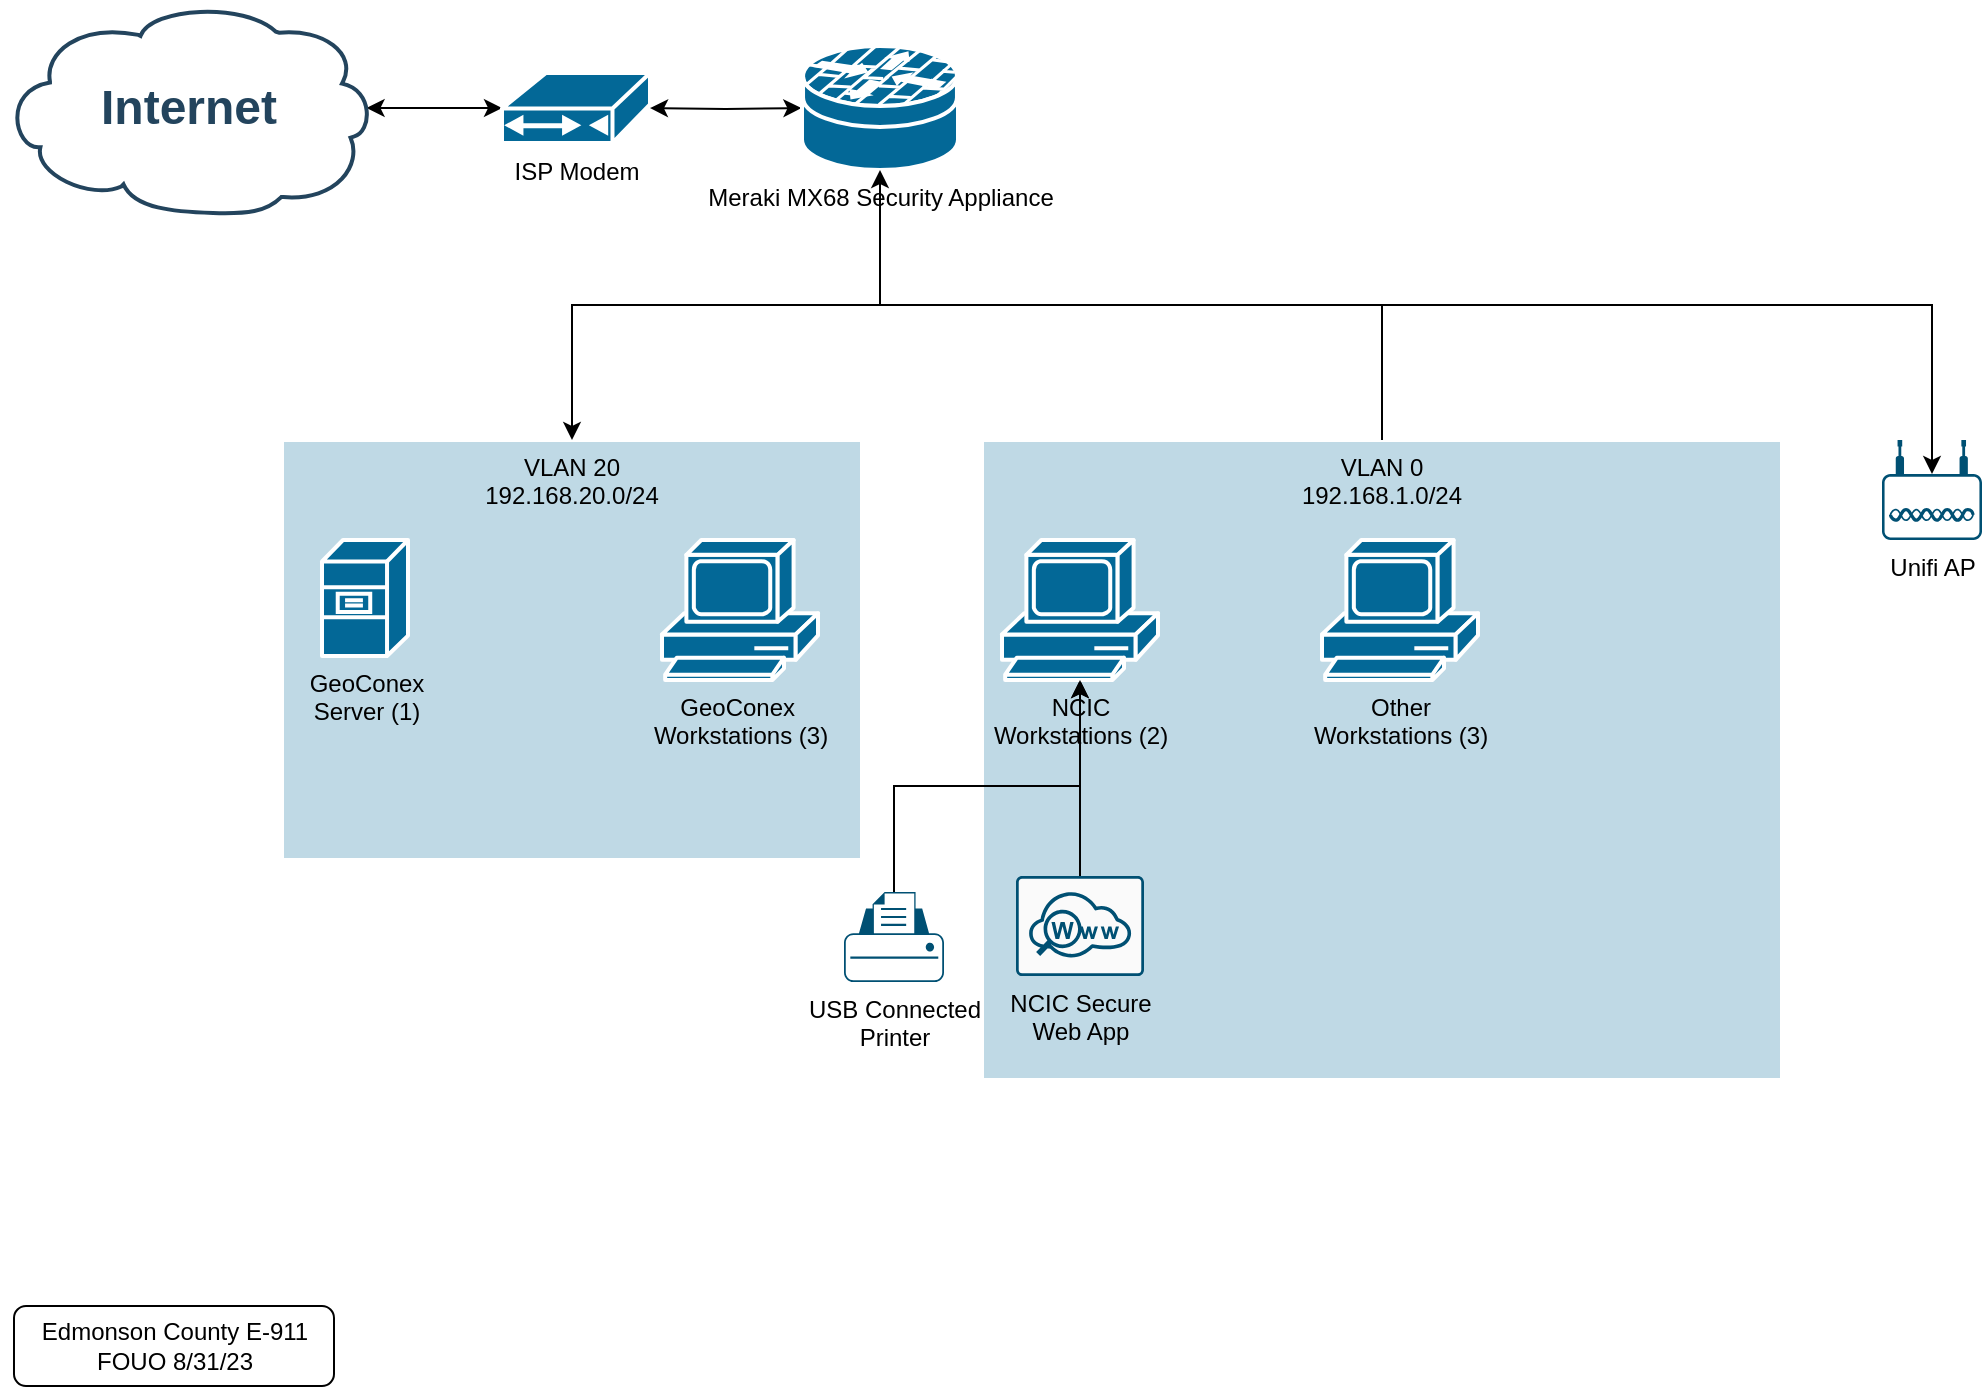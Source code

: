 <mxfile version="21.7.1" type="github">
  <diagram id="6a731a19-8d31-9384-78a2-239565b7b9f0" name="Page-1">
    <mxGraphModel dx="1793" dy="988" grid="1" gridSize="10" guides="1" tooltips="1" connect="1" arrows="1" fold="1" page="1" pageScale="1" pageWidth="1169" pageHeight="827" background="none" math="0" shadow="0">
      <root>
        <mxCell id="0" />
        <mxCell id="1" parent="0" />
        <mxCell id="GJSgAUa4LGjdRBMWRb_2-2283" value="VLAN 0&lt;br&gt;192.168.1.0/24" style="whiteSpace=wrap;html=1;verticalAlign=top;fillColor=#036897;strokeColor=#ffffff;sketch=0;dashed=0;strokeWidth=2;fillOpacity=25;" vertex="1" parent="1">
          <mxGeometry x="530" y="280" width="400" height="320" as="geometry" />
        </mxCell>
        <mxCell id="GJSgAUa4LGjdRBMWRb_2-2281" value="VLAN 20&lt;br&gt;192.168.20.0/24" style="whiteSpace=wrap;html=1;verticalAlign=top;fillColor=#036897;strokeColor=#ffffff;sketch=0;dashed=0;strokeWidth=2;fillOpacity=25;" vertex="1" parent="1">
          <mxGeometry x="180" y="280" width="290" height="210" as="geometry" />
        </mxCell>
        <mxCell id="RPKfIZD_4BIzQ5OP_o9O-2261" style="edgeStyle=orthogonalEdgeStyle;rounded=0;orthogonalLoop=1;jettySize=auto;html=1;exitX=0.98;exitY=0.5;exitDx=0;exitDy=0;exitPerimeter=0;entryX=0;entryY=0.5;entryDx=0;entryDy=0;entryPerimeter=0;startArrow=classic;startFill=1;" parent="1" source="2109" target="RPKfIZD_4BIzQ5OP_o9O-2259" edge="1">
          <mxGeometry relative="1" as="geometry" />
        </mxCell>
        <mxCell id="2109" value="Internet" style="shape=mxgraph.cisco.storage.cloud;html=1;dashed=0;strokeColor=#23445D;fillColor=#ffffff;strokeWidth=2;fontFamily=Helvetica;fontSize=24;fontColor=#23445D;align=center;fontStyle=1" parent="1" vertex="1">
          <mxGeometry x="40" y="61" width="186" height="106" as="geometry" />
        </mxCell>
        <mxCell id="RPKfIZD_4BIzQ5OP_o9O-2259" value="ISP Modem" style="shape=mxgraph.cisco.modems_and_phones.cable_modem;sketch=0;html=1;pointerEvents=1;dashed=0;fillColor=#036897;strokeColor=#ffffff;strokeWidth=2;verticalLabelPosition=bottom;verticalAlign=top;align=center;outlineConnect=0;" parent="1" vertex="1">
          <mxGeometry x="290" y="96.5" width="74" height="35" as="geometry" />
        </mxCell>
        <mxCell id="RPKfIZD_4BIzQ5OP_o9O-2264" value="" style="edgeStyle=orthogonalEdgeStyle;rounded=0;orthogonalLoop=1;jettySize=auto;html=1;startArrow=classic;startFill=1;" parent="1" target="RPKfIZD_4BIzQ5OP_o9O-2259" edge="1">
          <mxGeometry relative="1" as="geometry">
            <mxPoint x="439.7" y="114" as="sourcePoint" />
          </mxGeometry>
        </mxCell>
        <mxCell id="GJSgAUa4LGjdRBMWRb_2-2264" value="GeoConex&amp;nbsp;&lt;br&gt;Workstations (3)" style="shape=mxgraph.cisco.computers_and_peripherals.pc;sketch=0;html=1;pointerEvents=1;dashed=0;fillColor=#036897;strokeColor=#ffffff;strokeWidth=2;verticalLabelPosition=bottom;verticalAlign=top;align=center;outlineConnect=0;" vertex="1" parent="1">
          <mxGeometry x="370" y="330" width="78" height="70" as="geometry" />
        </mxCell>
        <mxCell id="GJSgAUa4LGjdRBMWRb_2-2265" value="GeoConex &lt;br&gt;Server (1)" style="shape=mxgraph.cisco.servers.file_server;sketch=0;html=1;pointerEvents=1;dashed=0;fillColor=#036897;strokeColor=#ffffff;strokeWidth=2;verticalLabelPosition=bottom;verticalAlign=top;align=center;outlineConnect=0;" vertex="1" parent="1">
          <mxGeometry x="200" y="330" width="43" height="58" as="geometry" />
        </mxCell>
        <mxCell id="GJSgAUa4LGjdRBMWRb_2-2282" value="" style="edgeStyle=orthogonalEdgeStyle;rounded=0;orthogonalLoop=1;jettySize=auto;html=1;" edge="1" parent="1" source="GJSgAUa4LGjdRBMWRb_2-2273" target="GJSgAUa4LGjdRBMWRb_2-2281">
          <mxGeometry relative="1" as="geometry" />
        </mxCell>
        <mxCell id="GJSgAUa4LGjdRBMWRb_2-2290" style="edgeStyle=orthogonalEdgeStyle;rounded=0;orthogonalLoop=1;jettySize=auto;html=1;exitX=0.5;exitY=1;exitDx=0;exitDy=0;exitPerimeter=0;entryX=0.5;entryY=0.34;entryDx=0;entryDy=0;entryPerimeter=0;" edge="1" parent="1" source="GJSgAUa4LGjdRBMWRb_2-2273" target="GJSgAUa4LGjdRBMWRb_2-2289">
          <mxGeometry relative="1" as="geometry" />
        </mxCell>
        <mxCell id="GJSgAUa4LGjdRBMWRb_2-2273" value="Meraki MX68 Security Appliance" style="shape=mxgraph.cisco.security.router_firewall;sketch=0;html=1;pointerEvents=1;dashed=0;fillColor=#036897;strokeColor=#ffffff;strokeWidth=2;verticalLabelPosition=bottom;verticalAlign=top;align=center;outlineConnect=0;" vertex="1" parent="1">
          <mxGeometry x="440" y="83" width="78" height="62" as="geometry" />
        </mxCell>
        <mxCell id="GJSgAUa4LGjdRBMWRb_2-2284" style="edgeStyle=orthogonalEdgeStyle;rounded=0;orthogonalLoop=1;jettySize=auto;html=1;exitX=0.5;exitY=0;exitDx=0;exitDy=0;entryX=0.5;entryY=1;entryDx=0;entryDy=0;entryPerimeter=0;" edge="1" parent="1" source="GJSgAUa4LGjdRBMWRb_2-2283" target="GJSgAUa4LGjdRBMWRb_2-2273">
          <mxGeometry relative="1" as="geometry" />
        </mxCell>
        <mxCell id="GJSgAUa4LGjdRBMWRb_2-2287" style="edgeStyle=orthogonalEdgeStyle;rounded=0;orthogonalLoop=1;jettySize=auto;html=1;exitX=0.5;exitY=1;exitDx=0;exitDy=0;exitPerimeter=0;entryX=0.5;entryY=0;entryDx=0;entryDy=0;entryPerimeter=0;endArrow=none;endFill=0;startArrow=classic;startFill=1;" edge="1" parent="1" source="GJSgAUa4LGjdRBMWRb_2-2285" target="GJSgAUa4LGjdRBMWRb_2-2286">
          <mxGeometry relative="1" as="geometry" />
        </mxCell>
        <mxCell id="GJSgAUa4LGjdRBMWRb_2-2285" value="NCIC &lt;br&gt;Workstations (2)" style="shape=mxgraph.cisco.computers_and_peripherals.pc;sketch=0;html=1;pointerEvents=1;dashed=0;fillColor=#036897;strokeColor=#ffffff;strokeWidth=2;verticalLabelPosition=bottom;verticalAlign=top;align=center;outlineConnect=0;" vertex="1" parent="1">
          <mxGeometry x="540" y="330" width="78" height="70" as="geometry" />
        </mxCell>
        <mxCell id="GJSgAUa4LGjdRBMWRb_2-2286" value="NCIC Secure &lt;br&gt;Web App" style="sketch=0;points=[[0.015,0.015,0],[0.985,0.015,0],[0.985,0.985,0],[0.015,0.985,0],[0.25,0,0],[0.5,0,0],[0.75,0,0],[1,0.25,0],[1,0.5,0],[1,0.75,0],[0.75,1,0],[0.5,1,0],[0.25,1,0],[0,0.75,0],[0,0.5,0],[0,0.25,0]];verticalLabelPosition=bottom;html=1;verticalAlign=top;aspect=fixed;align=center;pointerEvents=1;shape=mxgraph.cisco19.rect;prIcon=web_security;fillColor=#FAFAFA;strokeColor=#005073;" vertex="1" parent="1">
          <mxGeometry x="547" y="498" width="64" height="50" as="geometry" />
        </mxCell>
        <mxCell id="GJSgAUa4LGjdRBMWRb_2-2288" value="Other&lt;br&gt;Workstations (3)" style="shape=mxgraph.cisco.computers_and_peripherals.pc;sketch=0;html=1;pointerEvents=1;dashed=0;fillColor=#036897;strokeColor=#ffffff;strokeWidth=2;verticalLabelPosition=bottom;verticalAlign=top;align=center;outlineConnect=0;" vertex="1" parent="1">
          <mxGeometry x="700" y="330" width="78" height="70" as="geometry" />
        </mxCell>
        <mxCell id="GJSgAUa4LGjdRBMWRb_2-2289" value="Unifi AP" style="points=[[0.03,0.36,0],[0.18,0,0],[0.5,0.34,0],[0.82,0,0],[0.97,0.36,0],[1,0.67,0],[0.975,0.975,0],[0.5,1,0],[0.025,0.975,0],[0,0.67,0]];verticalLabelPosition=bottom;sketch=0;html=1;verticalAlign=top;aspect=fixed;align=center;pointerEvents=1;shape=mxgraph.cisco19.wireless_access_point;fillColor=#005073;strokeColor=none;" vertex="1" parent="1">
          <mxGeometry x="980" y="280" width="50" height="50" as="geometry" />
        </mxCell>
        <mxCell id="GJSgAUa4LGjdRBMWRb_2-2291" value="Edmonson County E-911&lt;br&gt;FOUO 8/31/23" style="text;html=1;align=center;verticalAlign=middle;resizable=0;points=[];autosize=1;strokeColor=default;fillColor=none;rounded=1;" vertex="1" parent="1">
          <mxGeometry x="46" y="713" width="160" height="40" as="geometry" />
        </mxCell>
        <mxCell id="GJSgAUa4LGjdRBMWRb_2-2293" style="edgeStyle=orthogonalEdgeStyle;rounded=0;orthogonalLoop=1;jettySize=auto;html=1;exitX=0.5;exitY=0;exitDx=0;exitDy=0;exitPerimeter=0;" edge="1" parent="1" source="GJSgAUa4LGjdRBMWRb_2-2292" target="GJSgAUa4LGjdRBMWRb_2-2285">
          <mxGeometry relative="1" as="geometry" />
        </mxCell>
        <mxCell id="GJSgAUa4LGjdRBMWRb_2-2292" value="USB Connected &lt;br&gt;Printer" style="points=[[0.22,0.185,0],[0.5,0,0],[0.78,0.185,0],[0.975,0.49,0],[1,0.73,0],[0.975,0.97,0],[0.5,1,0],[0.025,0.97,0],[0,0.73,0],[0.025,0.49,0]];verticalLabelPosition=bottom;sketch=0;html=1;verticalAlign=top;aspect=fixed;align=center;pointerEvents=1;shape=mxgraph.cisco19.printer;fillColor=#005073;strokeColor=none;" vertex="1" parent="1">
          <mxGeometry x="461" y="506" width="50" height="45" as="geometry" />
        </mxCell>
      </root>
    </mxGraphModel>
  </diagram>
</mxfile>
